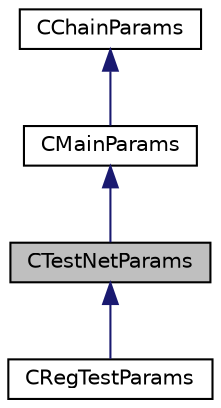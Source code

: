 digraph "CTestNetParams"
{
 // LATEX_PDF_SIZE
  edge [fontname="Helvetica",fontsize="10",labelfontname="Helvetica",labelfontsize="10"];
  node [fontname="Helvetica",fontsize="10",shape=record];
  Node0 [label="CTestNetParams",height=0.2,width=0.4,color="black", fillcolor="grey75", style="filled", fontcolor="black",tooltip=" "];
  Node1 -> Node0 [dir="back",color="midnightblue",fontsize="10",style="solid"];
  Node1 [label="CMainParams",height=0.2,width=0.4,color="black", fillcolor="white", style="filled",URL="$class_c_main_params.html",tooltip=" "];
  Node2 -> Node1 [dir="back",color="midnightblue",fontsize="10",style="solid"];
  Node2 [label="CChainParams",height=0.2,width=0.4,color="black", fillcolor="white", style="filled",URL="$class_c_chain_params.html",tooltip=" "];
  Node0 -> Node3 [dir="back",color="midnightblue",fontsize="10",style="solid"];
  Node3 [label="CRegTestParams",height=0.2,width=0.4,color="black", fillcolor="white", style="filled",URL="$class_c_reg_test_params.html",tooltip=" "];
}
